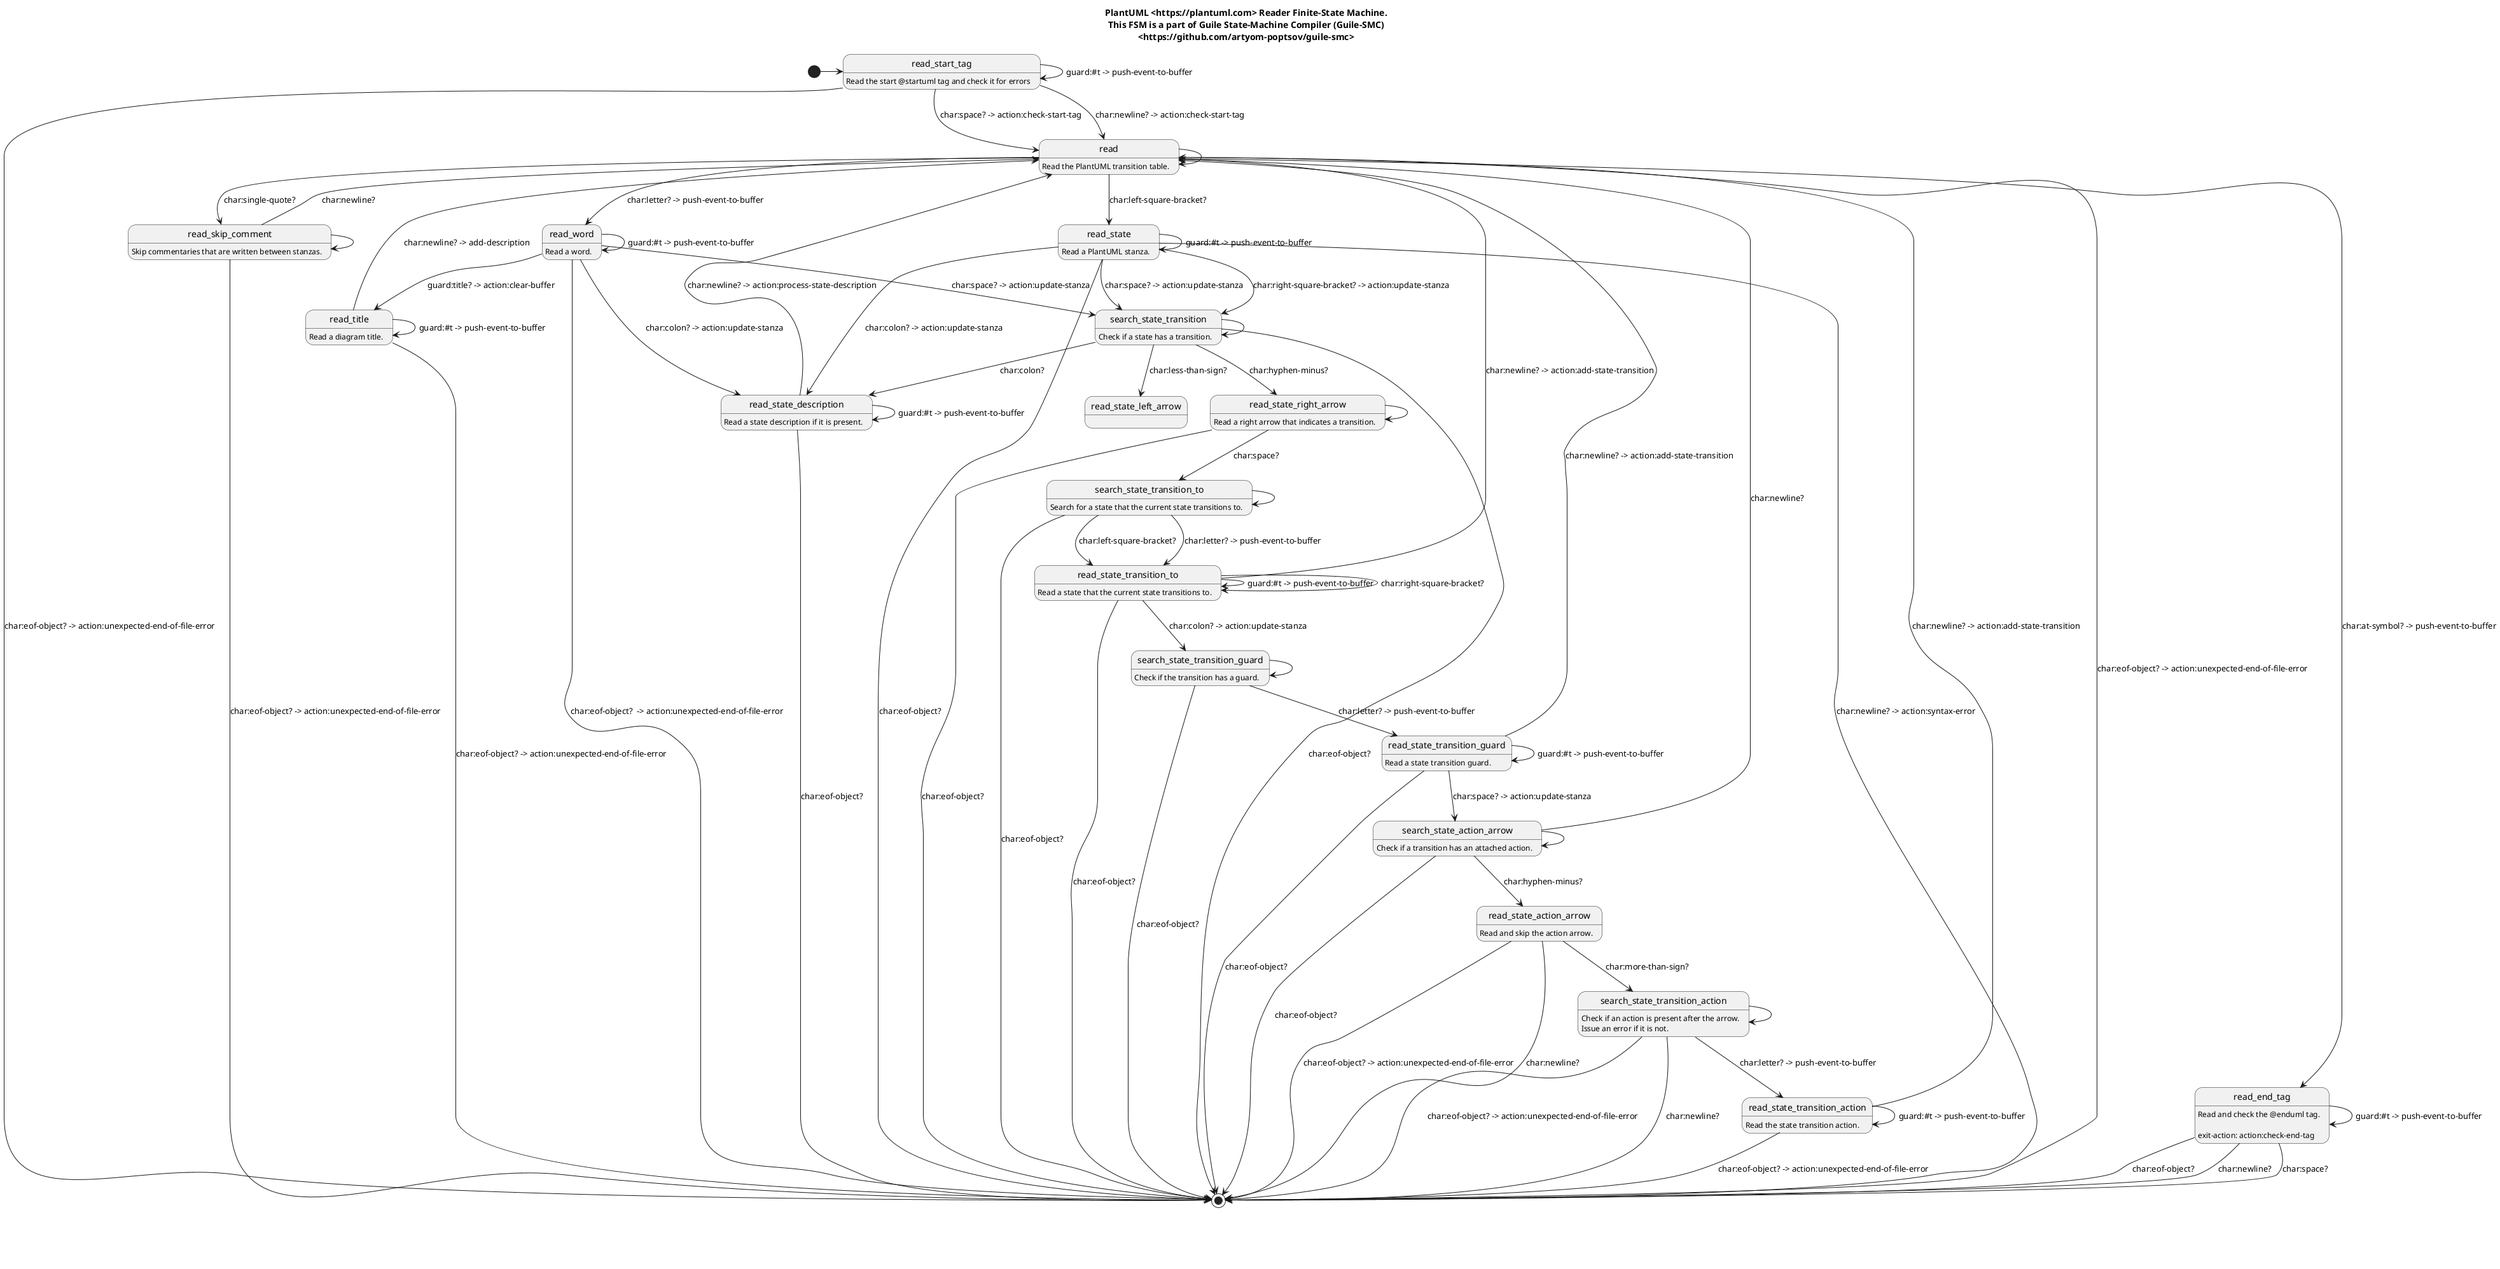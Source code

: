 @startuml
title PlantUML <https://plantuml.com> Reader Finite-State Machine.\nThis FSM is a part of Guile State-Machine Compiler (Guile-SMC)\n<https://github.com/artyom-poptsov/guile-smc>

' Entry point
[*] -> read_start_tag

read_start_tag: Read the start @startuml tag and check it for errors
read_start_tag --> [*]: char:eof-object? -> action:unexpected-end-of-file-error
read_start_tag --> read: char:space? -> action:check-start-tag
read_start_tag --> read: char:newline? -> action:check-start-tag
read_start_tag -> read_start_tag: guard:#t -> push-event-to-buffer

read: Read the PlantUML transition table.
read -> [*]: char:eof-object? -> action:unexpected-end-of-file-error
read --> read_end_tag: char:at-symbol? -> push-event-to-buffer
read --> read_skip_comment: char:single-quote?
read --> read_state: char:left-square-bracket?
read --> read_word: char:letter? -> push-event-to-buffer
read -> read

read_end_tag: Read and check the @enduml tag.
read_end_tag:
read_end_tag: exit-action: action:check-end-tag
read_end_tag --> [*]: char:eof-object?
read_end_tag --> [*]: char:newline?
read_end_tag --> [*]: char:space?
read_end_tag ->  read_end_tag: guard:#t -> push-event-to-buffer

read_skip_comment: Skip commentaries that are written between stanzas.
read_skip_comment --> [*]: char:eof-object? -> action:unexpected-end-of-file-error
read_skip_comment --> read: char:newline?
read_skip_comment ->  read_skip_comment

read_word: Read a word.
read_word --> [*]: char:eof-object?  -> action:unexpected-end-of-file-error
read_word --> read_title: guard:title? -> action:clear-buffer
read_word --> read_state_description: char:colon? -> action:update-stanza
read_word --> search_state_transition: char:space? -> action:update-stanza
read_word -> read_word: guard:#t -> push-event-to-buffer

read_title: Read a diagram title.
read_title --> [*]: char:eof-object? -> action:unexpected-end-of-file-error
read_title --> read: char:newline? -> add-description
read_title -> read_title: guard:#t -> push-event-to-buffer

read_state: Read a PlantUML stanza.
read_state --> [*]: char:eof-object?
read_state --> [*]: char:newline? -> action:syntax-error
read_state --> search_state_transition: char:right-square-bracket? -> action:update-stanza
read_state --> search_state_transition: char:space? -> action:update-stanza
read_state --> read_state_description: char:colon? -> action:update-stanza
read_state -> read_state: guard:#t -> push-event-to-buffer

search_state_transition: Check if a state has a transition.
search_state_transition --> [*]: char:eof-object?
search_state_transition --> read_state_description: char:colon?
search_state_transition --> read_state_right_arrow: char:hyphen-minus?
search_state_transition --> read_state_left_arrow: char:less-than-sign?
search_state_transition ->  search_state_transition

read_state_description: Read a state description if it is present.
read_state_description --> [*]: char:eof-object?
read_state_description --> read: char:newline? -> action:process-state-description
read_state_description ->  read_state_description: guard:#t -> push-event-to-buffer

read_state_right_arrow: Read a right arrow that indicates a transition.
read_state_right_arrow --> [*]: char:eof-object?
read_state_right_arrow --> search_state_transition_to: char:space?
read_state_right_arrow -> read_state_right_arrow

search_state_transition_to: Search for a state that the current state transitions to.
search_state_transition_to --> [*]: char:eof-object?
search_state_transition_to --> read_state_transition_to: char:letter? -> push-event-to-buffer
search_state_transition_to --> read_state_transition_to: char:left-square-bracket?
search_state_transition_to -> search_state_transition_to

read_state_transition_to: Read a state that the current state transitions to.
read_state_transition_to --> [*]: char:eof-object?
read_state_transition_to --> read_state_transition_to: char:right-square-bracket?
read_state_transition_to --> search_state_transition_guard: char:colon? -> action:update-stanza
read_state_transition_to --> read: char:newline? -> action:add-state-transition
read_state_transition_to -> read_state_transition_to: guard:#t -> push-event-to-buffer

search_state_transition_guard: Check if the transition has a guard.
search_state_transition_guard --> [*]: char:eof-object?
search_state_transition_guard --> read_state_transition_guard: char:letter? -> push-event-to-buffer
search_state_transition_guard -> search_state_transition_guard

read_state_transition_guard: Read a state transition guard.
read_state_transition_guard --> [*]: char:eof-object?
read_state_transition_guard --> search_state_action_arrow: char:space? -> action:update-stanza
read_state_transition_guard --> read: char:newline? -> action:add-state-transition
read_state_transition_guard -> read_state_transition_guard: guard:#t -> push-event-to-buffer

search_state_action_arrow: Check if a transition has an attached action.
search_state_action_arrow --> [*]: char:eof-object?
search_state_action_arrow --> read: char:newline?
search_state_action_arrow --> read_state_action_arrow: char:hyphen-minus?
search_state_action_arrow -> search_state_action_arrow

read_state_action_arrow: Read and skip the action arrow.
read_state_action_arrow --> [*]: char:eof-object? -> action:unexpected-end-of-file-error
read_state_action_arrow --> [*]: char:newline?
read_state_action_arrow --> search_state_transition_action: char:more-than-sign?

search_state_transition_action: Check if an action is present after the arrow.
search_state_transition_action: Issue an error if it is not.
search_state_transition_action --> [*]: char:eof-object? -> action:unexpected-end-of-file-error
search_state_transition_action --> read_state_transition_action: char:letter? -> push-event-to-buffer
search_state_transition_action --> [*]: char:newline?
search_state_transition_action -> search_state_transition_action

read_state_transition_action: Read the state transition action.
read_state_transition_action --> [*]: char:eof-object? -> action:unexpected-end-of-file-error
read_state_transition_action --> read: char:newline? -> action:add-state-transition
read_state_transition_action -> read_state_transition_action: guard:#t -> push-event-to-buffer
@enduml
